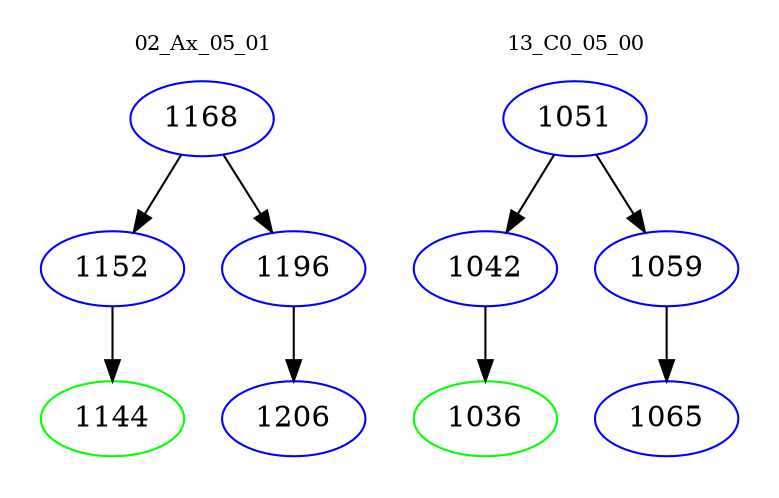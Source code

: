 digraph{
subgraph cluster_0 {
color = white
label = "02_Ax_05_01";
fontsize=10;
T0_1168 [label="1168", color="blue"]
T0_1168 -> T0_1152 [color="black"]
T0_1152 [label="1152", color="blue"]
T0_1152 -> T0_1144 [color="black"]
T0_1144 [label="1144", color="green"]
T0_1168 -> T0_1196 [color="black"]
T0_1196 [label="1196", color="blue"]
T0_1196 -> T0_1206 [color="black"]
T0_1206 [label="1206", color="blue"]
}
subgraph cluster_1 {
color = white
label = "13_C0_05_00";
fontsize=10;
T1_1051 [label="1051", color="blue"]
T1_1051 -> T1_1042 [color="black"]
T1_1042 [label="1042", color="blue"]
T1_1042 -> T1_1036 [color="black"]
T1_1036 [label="1036", color="green"]
T1_1051 -> T1_1059 [color="black"]
T1_1059 [label="1059", color="blue"]
T1_1059 -> T1_1065 [color="black"]
T1_1065 [label="1065", color="blue"]
}
}
